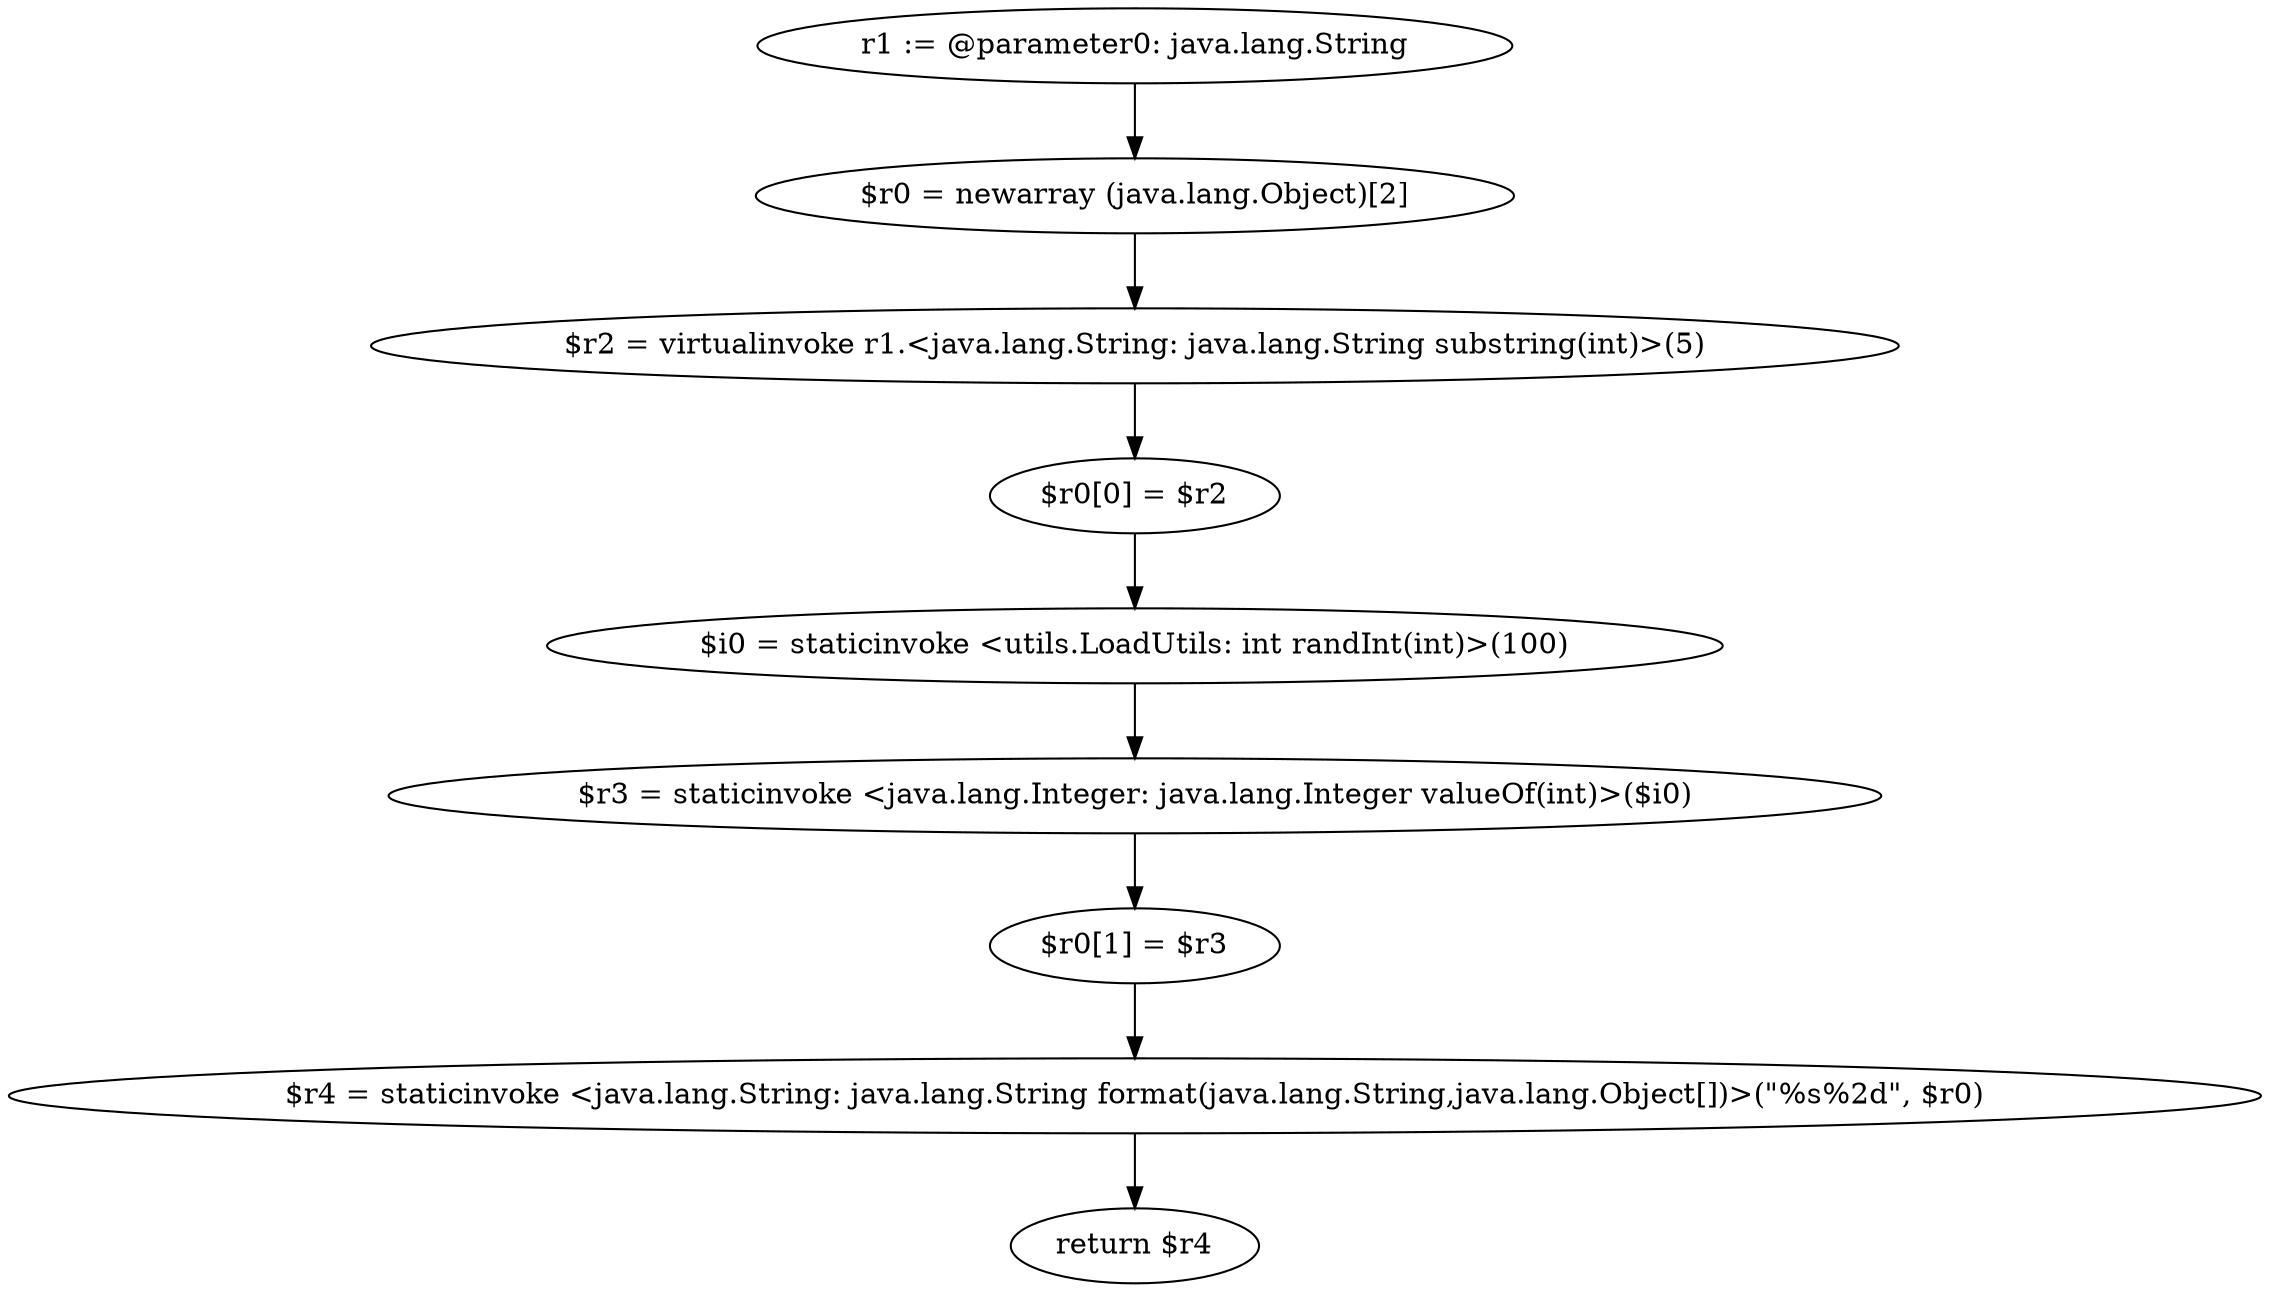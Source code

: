 digraph "unitGraph" {
    "r1 := @parameter0: java.lang.String"
    "$r0 = newarray (java.lang.Object)[2]"
    "$r2 = virtualinvoke r1.<java.lang.String: java.lang.String substring(int)>(5)"
    "$r0[0] = $r2"
    "$i0 = staticinvoke <utils.LoadUtils: int randInt(int)>(100)"
    "$r3 = staticinvoke <java.lang.Integer: java.lang.Integer valueOf(int)>($i0)"
    "$r0[1] = $r3"
    "$r4 = staticinvoke <java.lang.String: java.lang.String format(java.lang.String,java.lang.Object[])>(\"%s%2d\", $r0)"
    "return $r4"
    "r1 := @parameter0: java.lang.String"->"$r0 = newarray (java.lang.Object)[2]";
    "$r0 = newarray (java.lang.Object)[2]"->"$r2 = virtualinvoke r1.<java.lang.String: java.lang.String substring(int)>(5)";
    "$r2 = virtualinvoke r1.<java.lang.String: java.lang.String substring(int)>(5)"->"$r0[0] = $r2";
    "$r0[0] = $r2"->"$i0 = staticinvoke <utils.LoadUtils: int randInt(int)>(100)";
    "$i0 = staticinvoke <utils.LoadUtils: int randInt(int)>(100)"->"$r3 = staticinvoke <java.lang.Integer: java.lang.Integer valueOf(int)>($i0)";
    "$r3 = staticinvoke <java.lang.Integer: java.lang.Integer valueOf(int)>($i0)"->"$r0[1] = $r3";
    "$r0[1] = $r3"->"$r4 = staticinvoke <java.lang.String: java.lang.String format(java.lang.String,java.lang.Object[])>(\"%s%2d\", $r0)";
    "$r4 = staticinvoke <java.lang.String: java.lang.String format(java.lang.String,java.lang.Object[])>(\"%s%2d\", $r0)"->"return $r4";
}
